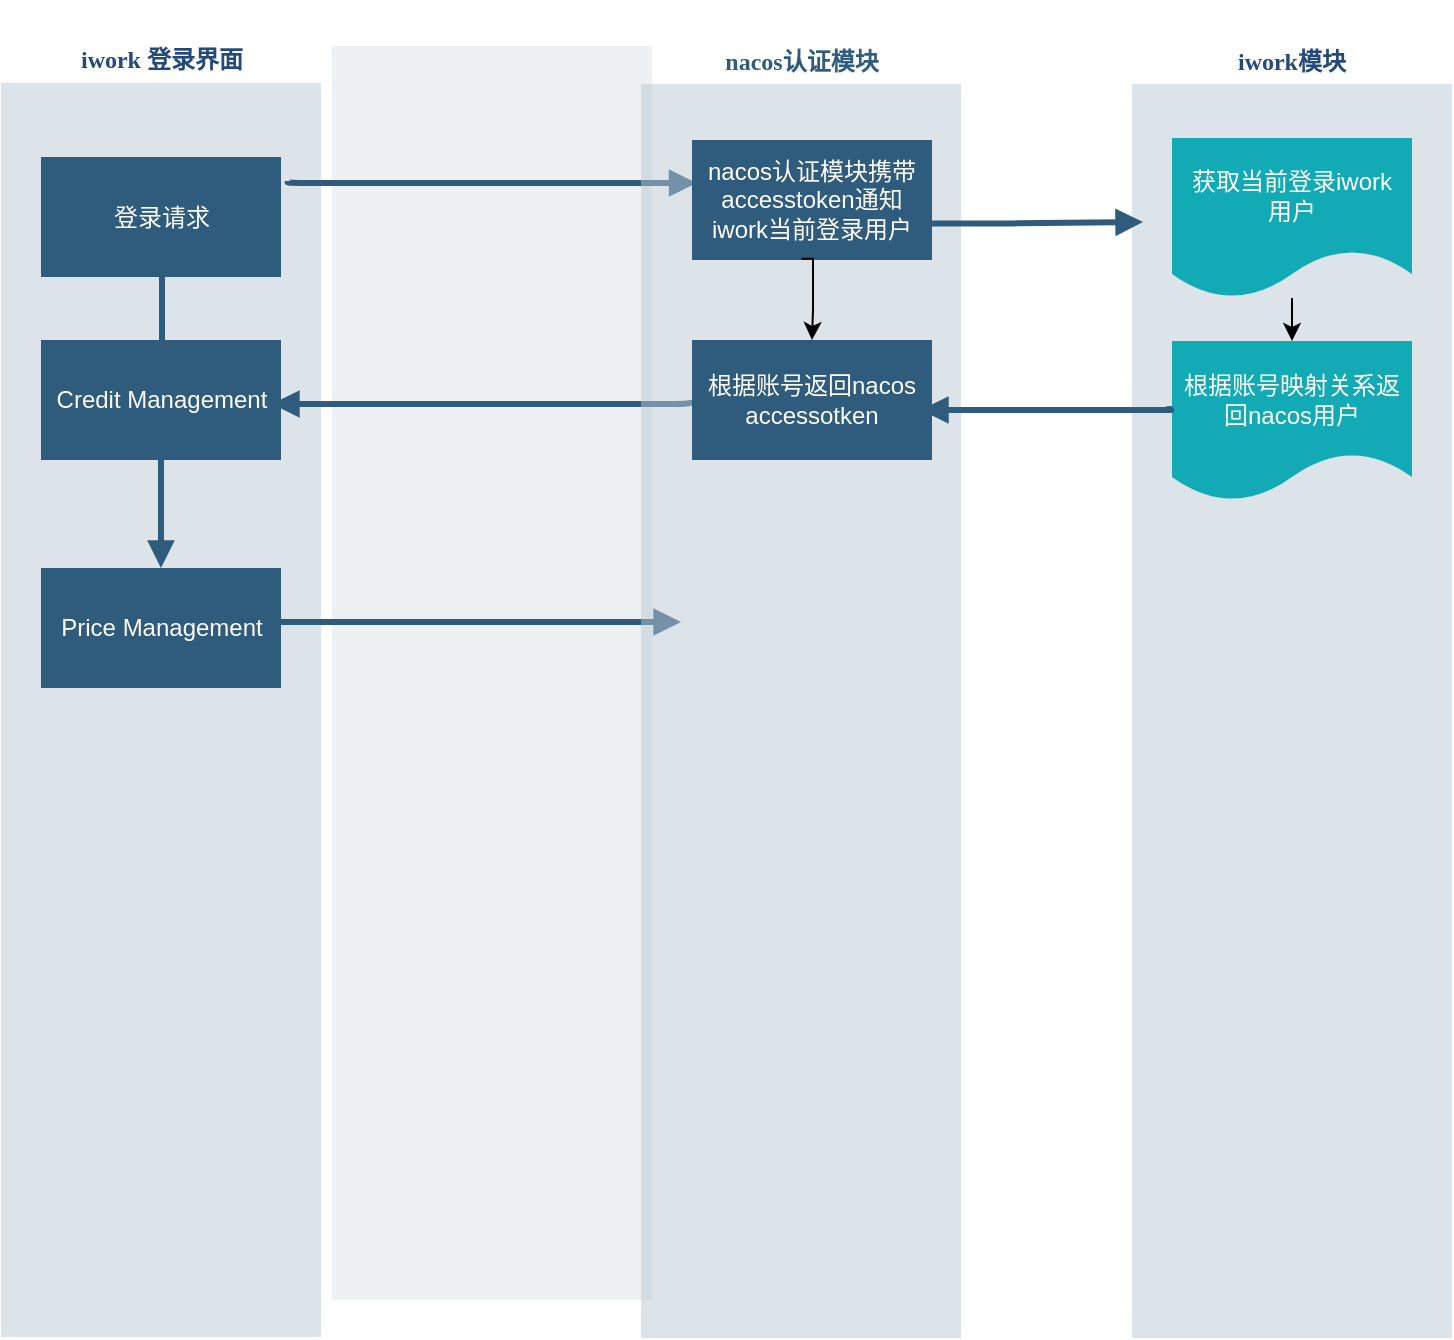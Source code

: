<mxfile version="21.7.5" type="github">
  <diagram id="07fea595-8f29-1299-0266-81d95cde20df" name="Page-1">
    <mxGraphModel dx="1034" dy="438" grid="1" gridSize="10" guides="1" tooltips="1" connect="1" arrows="1" fold="1" page="1" pageScale="1" pageWidth="1169" pageHeight="827" background="#ffffff" math="0" shadow="0">
      <root>
        <mxCell id="0" />
        <mxCell id="1" parent="0" />
        <mxCell id="170" value="&lt;font color=&quot;#23497d&quot;&gt;iwork 登录界面&lt;/font&gt;" style="swimlane;whiteSpace=wrap;fillColor=none;swimlaneFillColor=#BAC8D3;fontColor=#2F5B7C;fontFamily=Tahoma;html=1;strokeColor=none;opacity=50;" parent="1" vertex="1">
          <mxGeometry x="24.5" y="88.5" width="160" height="650" as="geometry">
            <mxRectangle x="20" y="20" width="80" height="23" as="alternateBounds" />
          </mxGeometry>
        </mxCell>
        <mxCell id="171" value="登录请求" style="whiteSpace=wrap;shadow=0;fontColor=#FFFFFF;fontFamily=Helvetica;fontStyle=0;html=1;fontSize=12;plain-purple;strokeColor=none;fillColor=#2f5b7c;gradientColor=none;spacing=6;verticalAlign=middle;" parent="170" vertex="1">
          <mxGeometry x="20" y="60" width="120" height="60" as="geometry" />
        </mxCell>
        <mxCell id="172" value="Credit Management" style="whiteSpace=wrap;strokeColor=none;fillColor=#2f5b7c;shadow=0;fontColor=#FFFFFF;fontFamily=Helvetica;fontStyle=0;html=1;fontSize=12;spacing=6;verticalAlign=middle;" parent="170" vertex="1">
          <mxGeometry x="20" y="151.5" width="120" height="60" as="geometry" />
        </mxCell>
        <mxCell id="173" value="Price Management" style="whiteSpace=wrap;strokeColor=none;fillColor=#2f5b7c;shadow=0;fontColor=#FFFFFF;fontFamily=Helvetica;fontStyle=0;html=1;fontSize=12;spacing=6;verticalAlign=middle;" parent="170" vertex="1">
          <mxGeometry x="20" y="265.5" width="120" height="60" as="geometry" />
        </mxCell>
        <mxCell id="174" value="" style="edgeStyle=segmentEdgeStyle;strokeColor=#2F5B7C;strokeWidth=3;html=1;endArrow=block;endFill=1;" parent="170" source="172" target="173" edge="1">
          <mxGeometry width="100" height="100" relative="1" as="geometry">
            <mxPoint x="170" y="397.5" as="sourcePoint" />
            <mxPoint x="270" y="472.5" as="targetPoint" />
          </mxGeometry>
        </mxCell>
        <mxCell id="175" value="" style="edgeStyle=segmentEdgeStyle;strokeColor=#2F5B7C;strokeWidth=3;html=1;endArrow=block;endFill=1;" parent="170" source="171" edge="1">
          <mxGeometry width="100" height="100" relative="1" as="geometry">
            <mxPoint x="160" y="110" as="sourcePoint" />
            <mxPoint x="80.5" y="171.5" as="targetPoint" />
            <Array as="points">
              <mxPoint x="81" y="146" />
            </Array>
          </mxGeometry>
        </mxCell>
        <mxCell id="183" value="" style="swimlane;whiteSpace=wrap;fillColor=none;swimlaneFillColor=#BAC8D3;fontColor=#2F5B7C;fontFamily=Tahoma;html=1;strokeColor=none;opacity=25;" parent="1" vertex="1">
          <mxGeometry x="190" y="70" width="160" height="650" as="geometry">
            <mxRectangle x="20" y="20" width="80" height="23" as="alternateBounds" />
          </mxGeometry>
        </mxCell>
        <mxCell id="JCUp2-WsoM5vCHeJatl--217" value="" style="edgeStyle=segmentEdgeStyle;strokeColor=#2F5B7C;strokeWidth=3;html=1;endArrow=block;endFill=1;" edge="1" parent="183">
          <mxGeometry x="-20" y="90" width="100" height="100" as="geometry">
            <mxPoint x="-22.25" y="90.5" as="sourcePoint" />
            <mxPoint x="182.25" y="91.5" as="targetPoint" />
            <Array as="points">
              <mxPoint x="157.75" y="91.5" />
              <mxPoint x="157.75" y="91.5" />
            </Array>
          </mxGeometry>
        </mxCell>
        <mxCell id="JCUp2-WsoM5vCHeJatl--231" value="" style="edgeStyle=segmentEdgeStyle;strokeColor=#2F5B7C;strokeWidth=3;html=1;endArrow=block;endFill=1;exitX=0;exitY=0.5;exitDx=0;exitDy=0;" edge="1" parent="183" source="JCUp2-WsoM5vCHeJatl--229">
          <mxGeometry x="-15.5" y="89.5" width="100" height="100" as="geometry">
            <mxPoint x="94.5" y="200" as="sourcePoint" />
            <mxPoint x="-30" y="202" as="targetPoint" />
            <Array as="points">
              <mxPoint x="180" y="202" />
            </Array>
          </mxGeometry>
        </mxCell>
        <mxCell id="JCUp2-WsoM5vCHeJatl--232" value="" style="edgeStyle=segmentEdgeStyle;strokeColor=#2F5B7C;strokeWidth=3;html=1;endArrow=block;endFill=1;" edge="1" parent="183">
          <mxGeometry x="-210" y="20" width="100" height="100" as="geometry">
            <mxPoint x="-30" y="310" as="sourcePoint" />
            <mxPoint x="174.5" y="311" as="targetPoint" />
            <Array as="points">
              <mxPoint x="150" y="311" />
              <mxPoint x="150" y="311" />
            </Array>
          </mxGeometry>
        </mxCell>
        <mxCell id="187" value="nacos认证模块" style="swimlane;whiteSpace=wrap;fillColor=none;swimlaneFillColor=#BAC8D3;fontColor=#2F5B7C;fontFamily=Tahoma;html=1;strokeColor=none;opacity=50;" parent="1" vertex="1">
          <mxGeometry x="344.5" y="89" width="160" height="650" as="geometry">
            <mxRectangle x="20" y="20" width="80" height="23" as="alternateBounds" />
          </mxGeometry>
        </mxCell>
        <mxCell id="184" value="nacos认证模块携带accesstoken通知iwork当前登录用户" style="whiteSpace=wrap;shadow=0;fontColor=#FFFFFF;fontFamily=Helvetica;fontStyle=0;html=1;fontSize=12;plain-purple;strokeColor=none;fillColor=#2f5b7c;gradientColor=none;spacing=6;verticalAlign=middle;" parent="187" vertex="1">
          <mxGeometry x="25.5" y="51" width="120" height="60" as="geometry" />
        </mxCell>
        <mxCell id="JCUp2-WsoM5vCHeJatl--229" value="根据账号返回nacos accessotken" style="whiteSpace=wrap;strokeColor=none;fillColor=#2f5b7c;shadow=0;fontColor=#FFFFFF;fontFamily=Helvetica;fontStyle=0;html=1;fontSize=12;spacing=6;verticalAlign=middle;" vertex="1" parent="187">
          <mxGeometry x="25.5" y="151" width="120" height="60" as="geometry" />
        </mxCell>
        <mxCell id="JCUp2-WsoM5vCHeJatl--218" value="" style="edgeStyle=orthogonalEdgeStyle;rounded=0;orthogonalLoop=1;jettySize=auto;html=1;exitX=0.456;exitY=0.99;exitDx=0;exitDy=0;exitPerimeter=0;entryX=0.5;entryY=0;entryDx=0;entryDy=0;" edge="1" parent="187" source="184" target="JCUp2-WsoM5vCHeJatl--229">
          <mxGeometry relative="1" as="geometry">
            <mxPoint x="80" y="130" as="sourcePoint" />
            <mxPoint x="-60.029" y="301" as="targetPoint" />
            <Array as="points">
              <mxPoint x="86" y="110" />
              <mxPoint x="86" y="136" />
            </Array>
          </mxGeometry>
        </mxCell>
        <mxCell id="JCUp2-WsoM5vCHeJatl--220" value="&lt;font color=&quot;#23497d&quot;&gt;iwork模块&lt;/font&gt;" style="swimlane;whiteSpace=wrap;fillColor=none;swimlaneFillColor=#BAC8D3;fontColor=#2F5B7C;fontFamily=Tahoma;html=1;strokeColor=none;opacity=50;" vertex="1" parent="1">
          <mxGeometry x="590" y="89" width="160" height="650" as="geometry">
            <mxRectangle x="20" y="20" width="80" height="23" as="alternateBounds" />
          </mxGeometry>
        </mxCell>
        <mxCell id="JCUp2-WsoM5vCHeJatl--221" value="" style="edgeStyle=orthogonalEdgeStyle;rounded=0;orthogonalLoop=1;jettySize=auto;html=1;" edge="1" parent="JCUp2-WsoM5vCHeJatl--220" source="JCUp2-WsoM5vCHeJatl--222" target="JCUp2-WsoM5vCHeJatl--223">
          <mxGeometry relative="1" as="geometry" />
        </mxCell>
        <mxCell id="JCUp2-WsoM5vCHeJatl--222" value="获取当前登录iwork用户" style="shape=document;whiteSpace=wrap;verticalAlign=middle;strokeColor=none;fillColor=#12aab5;shadow=0;fontColor=#FFFFFF;fontFamily=Helvetica;fontStyle=0;html=1;fontSize=12;spacing=6;spacingBottom=22;" vertex="1" parent="JCUp2-WsoM5vCHeJatl--220">
          <mxGeometry x="20" y="50" width="120" height="80" as="geometry" />
        </mxCell>
        <mxCell id="JCUp2-WsoM5vCHeJatl--223" value="根据账号映射关系返回nacos用户" style="shape=document;whiteSpace=wrap;verticalAlign=middle;strokeColor=none;fillColor=#12aab5;shadow=0;fontColor=#FFFFFF;fontFamily=Helvetica;fontStyle=0;html=1;fontSize=12;spacing=6;spacingBottom=22;" vertex="1" parent="JCUp2-WsoM5vCHeJatl--220">
          <mxGeometry x="20" y="151.5" width="120" height="80" as="geometry" />
        </mxCell>
        <mxCell id="204" value="" style="edgeStyle=segmentEdgeStyle;strokeColor=#2F5B7C;strokeWidth=3;html=1;endArrow=block;endFill=1;exitX=-0.012;exitY=0.407;exitDx=0;exitDy=0;exitPerimeter=0;" parent="1" source="JCUp2-WsoM5vCHeJatl--223" edge="1">
          <mxGeometry x="164.5" y="178.5" width="100" height="100" as="geometry">
            <mxPoint x="610" y="285" as="sourcePoint" />
            <mxPoint x="484.5" y="275" as="targetPoint" />
            <Array as="points">
              <mxPoint x="609" y="275" />
              <mxPoint x="610" y="275" />
            </Array>
          </mxGeometry>
        </mxCell>
        <mxCell id="JCUp2-WsoM5vCHeJatl--227" value="" style="edgeStyle=segmentEdgeStyle;strokeColor=#2F5B7C;strokeWidth=3;html=1;endArrow=block;endFill=1;entryX=0;entryY=0.5;entryDx=0;entryDy=0;" edge="1" parent="1">
          <mxGeometry x="164.5" y="178.5" width="100" height="100" as="geometry">
            <mxPoint x="490" y="181.77" as="sourcePoint" />
            <mxPoint x="595.5" y="181" as="targetPoint" />
            <Array as="points">
              <mxPoint x="520.5" y="182" />
            </Array>
          </mxGeometry>
        </mxCell>
      </root>
    </mxGraphModel>
  </diagram>
</mxfile>
